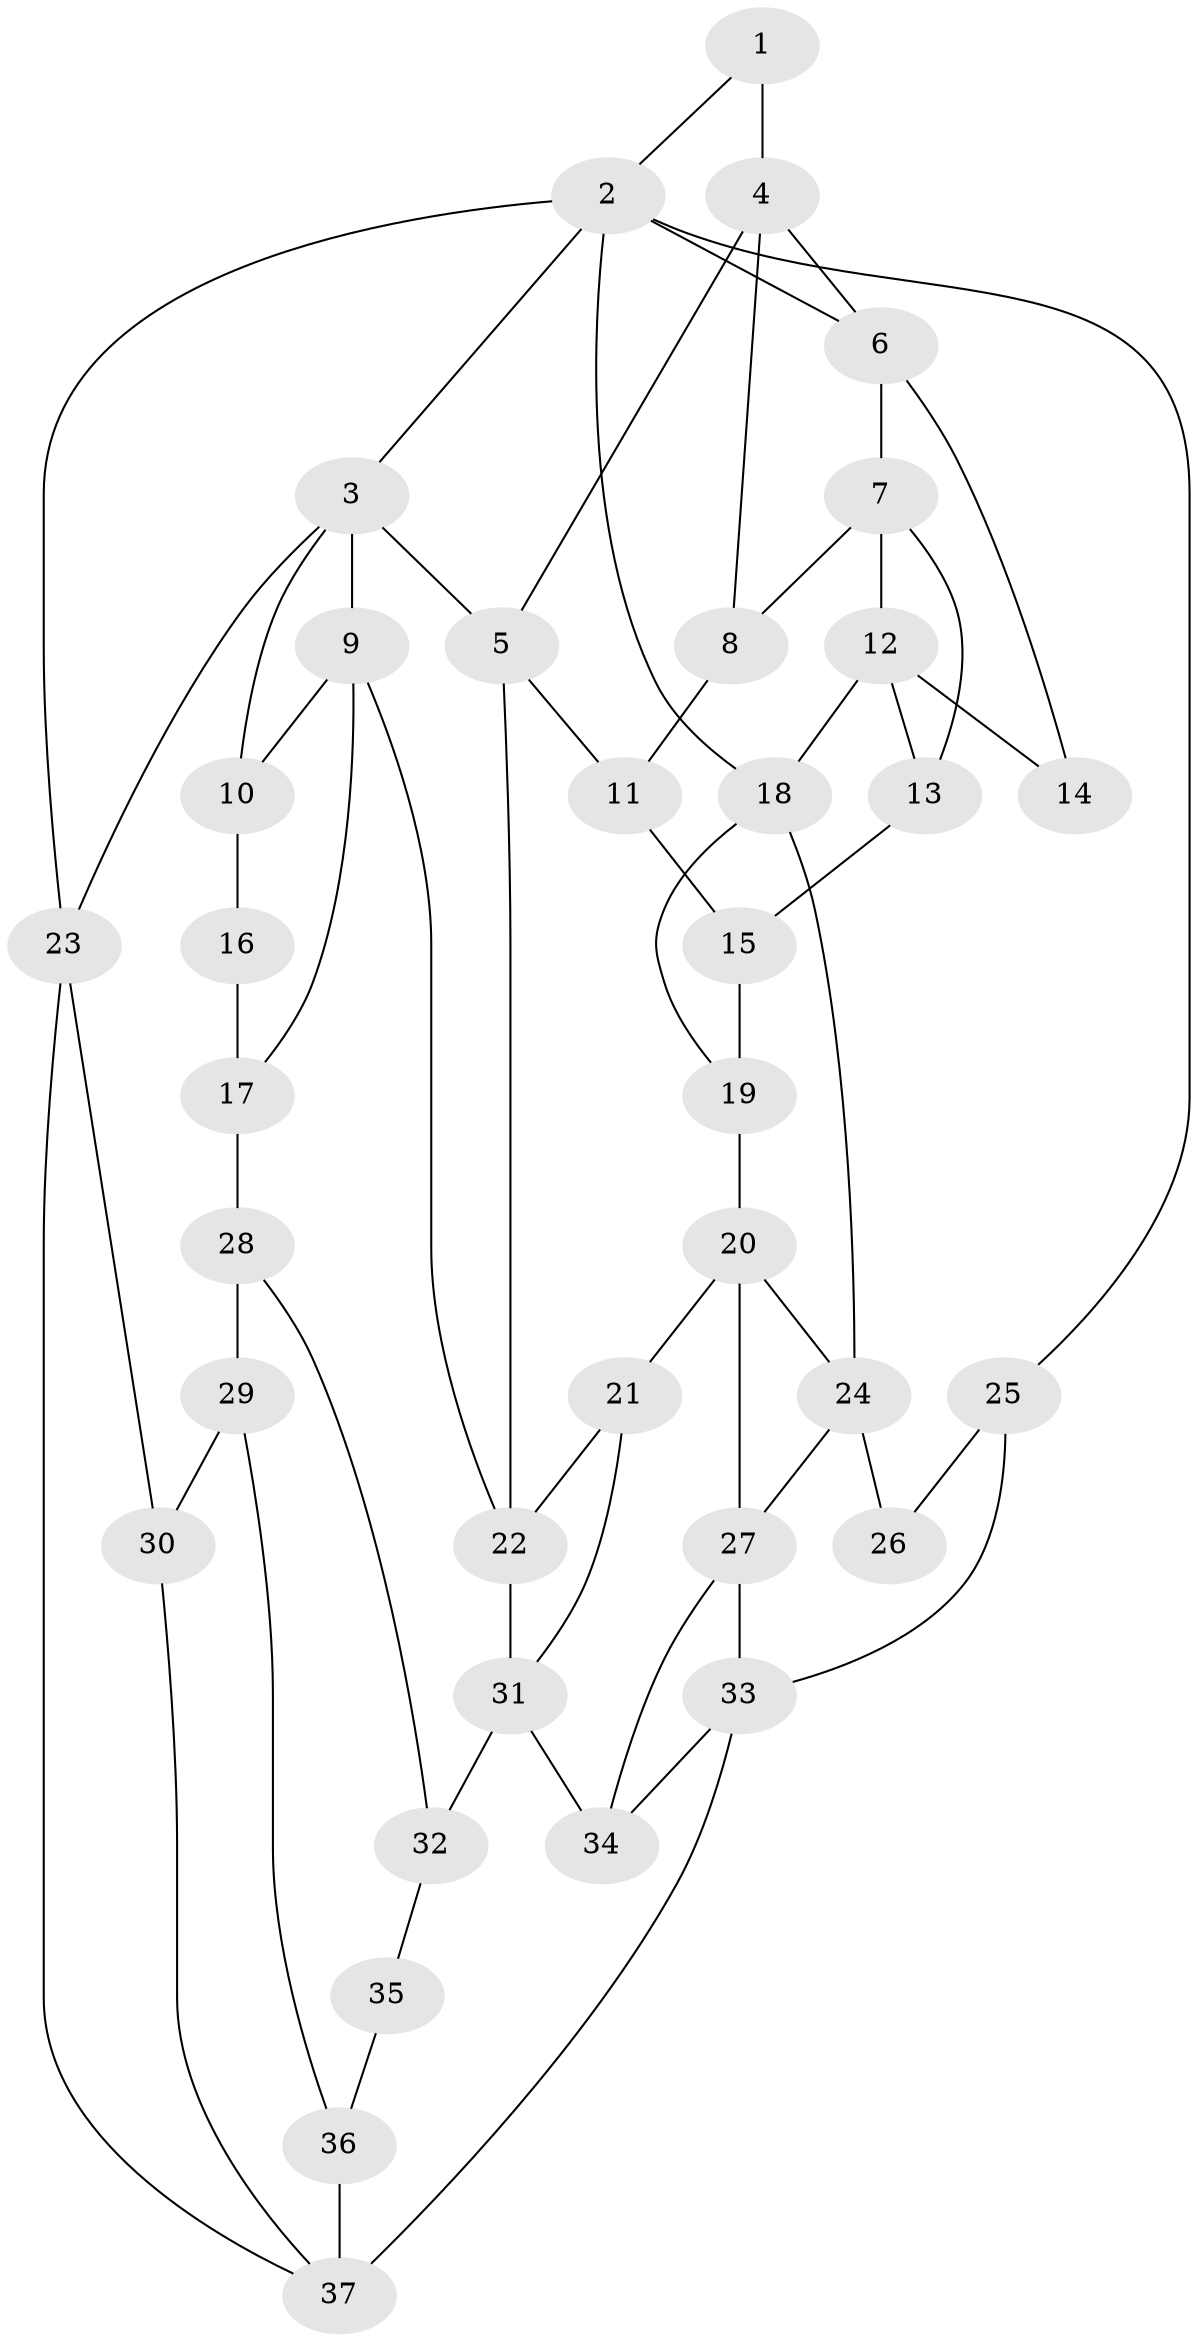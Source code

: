 // original degree distribution, {3: 0.01652892561983471, 6: 0.2231404958677686, 5: 0.512396694214876, 4: 0.24793388429752067}
// Generated by graph-tools (version 1.1) at 2025/54/03/04/25 22:54:16]
// undirected, 37 vertices, 63 edges
graph export_dot {
  node [color=gray90,style=filled];
  1;
  2;
  3;
  4;
  5;
  6;
  7;
  8;
  9;
  10;
  11;
  12;
  13;
  14;
  15;
  16;
  17;
  18;
  19;
  20;
  21;
  22;
  23;
  24;
  25;
  26;
  27;
  28;
  29;
  30;
  31;
  32;
  33;
  34;
  35;
  36;
  37;
  1 -- 2 [weight=1.0];
  1 -- 4 [weight=3.0];
  2 -- 3 [weight=1.0];
  2 -- 6 [weight=1.0];
  2 -- 18 [weight=1.0];
  2 -- 23 [weight=2.0];
  2 -- 25 [weight=1.0];
  3 -- 5 [weight=2.0];
  3 -- 9 [weight=2.0];
  3 -- 10 [weight=2.0];
  3 -- 23 [weight=1.0];
  4 -- 5 [weight=1.0];
  4 -- 6 [weight=1.0];
  4 -- 8 [weight=1.0];
  5 -- 11 [weight=1.0];
  5 -- 22 [weight=1.0];
  6 -- 7 [weight=2.0];
  6 -- 14 [weight=1.0];
  7 -- 8 [weight=2.0];
  7 -- 12 [weight=1.0];
  7 -- 13 [weight=1.0];
  8 -- 11 [weight=1.0];
  9 -- 10 [weight=1.0];
  9 -- 17 [weight=1.0];
  9 -- 22 [weight=1.0];
  10 -- 16 [weight=2.0];
  11 -- 15 [weight=2.0];
  12 -- 13 [weight=1.0];
  12 -- 14 [weight=2.0];
  12 -- 18 [weight=2.0];
  13 -- 15 [weight=2.0];
  15 -- 19 [weight=2.0];
  16 -- 17 [weight=2.0];
  17 -- 28 [weight=2.0];
  18 -- 19 [weight=1.0];
  18 -- 24 [weight=1.0];
  19 -- 20 [weight=2.0];
  20 -- 21 [weight=2.0];
  20 -- 24 [weight=1.0];
  20 -- 27 [weight=1.0];
  21 -- 22 [weight=2.0];
  21 -- 31 [weight=1.0];
  22 -- 31 [weight=1.0];
  23 -- 30 [weight=2.0];
  23 -- 37 [weight=1.0];
  24 -- 26 [weight=2.0];
  24 -- 27 [weight=1.0];
  25 -- 26 [weight=2.0];
  25 -- 33 [weight=2.0];
  27 -- 33 [weight=1.0];
  27 -- 34 [weight=1.0];
  28 -- 29 [weight=2.0];
  28 -- 32 [weight=1.0];
  29 -- 30 [weight=2.0];
  29 -- 36 [weight=2.0];
  30 -- 37 [weight=1.0];
  31 -- 32 [weight=2.0];
  31 -- 34 [weight=2.0];
  32 -- 35 [weight=1.0];
  33 -- 34 [weight=1.0];
  33 -- 37 [weight=2.0];
  35 -- 36 [weight=2.0];
  36 -- 37 [weight=1.0];
}
